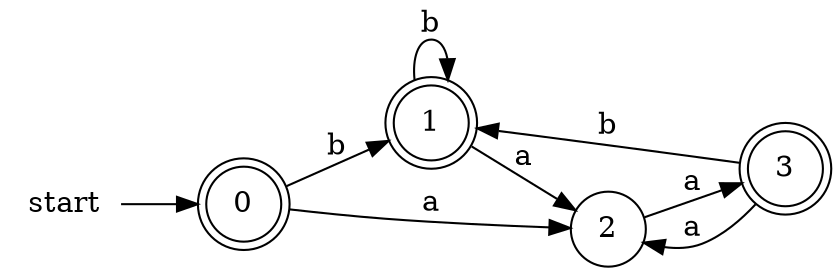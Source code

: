 digraph G {
	rankdir=LR;
	node [shape=circle]
	start [shape=none]
	0 [shape=doublecircle]
	1 [shape=doublecircle]
	2
	3 [shape=doublecircle]
	start -> 0
	0 -> 1 [label="b"]
	0 -> 2 [label="a"]
	1 -> 1 [label="b"]
	1 -> 2 [label="a"]
	2 -> 3 [label="a"]
	3 -> 1 [label="b"]
	3 -> 2 [label="a"]
}